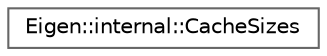 digraph "Graphical Class Hierarchy"
{
 // LATEX_PDF_SIZE
  bgcolor="transparent";
  edge [fontname=Helvetica,fontsize=10,labelfontname=Helvetica,labelfontsize=10];
  node [fontname=Helvetica,fontsize=10,shape=box,height=0.2,width=0.4];
  rankdir="LR";
  Node0 [id="Node000000",label="Eigen::internal::CacheSizes",height=0.2,width=0.4,color="grey40", fillcolor="white", style="filled",URL="$structEigen_1_1internal_1_1CacheSizes.html",tooltip=" "];
}
